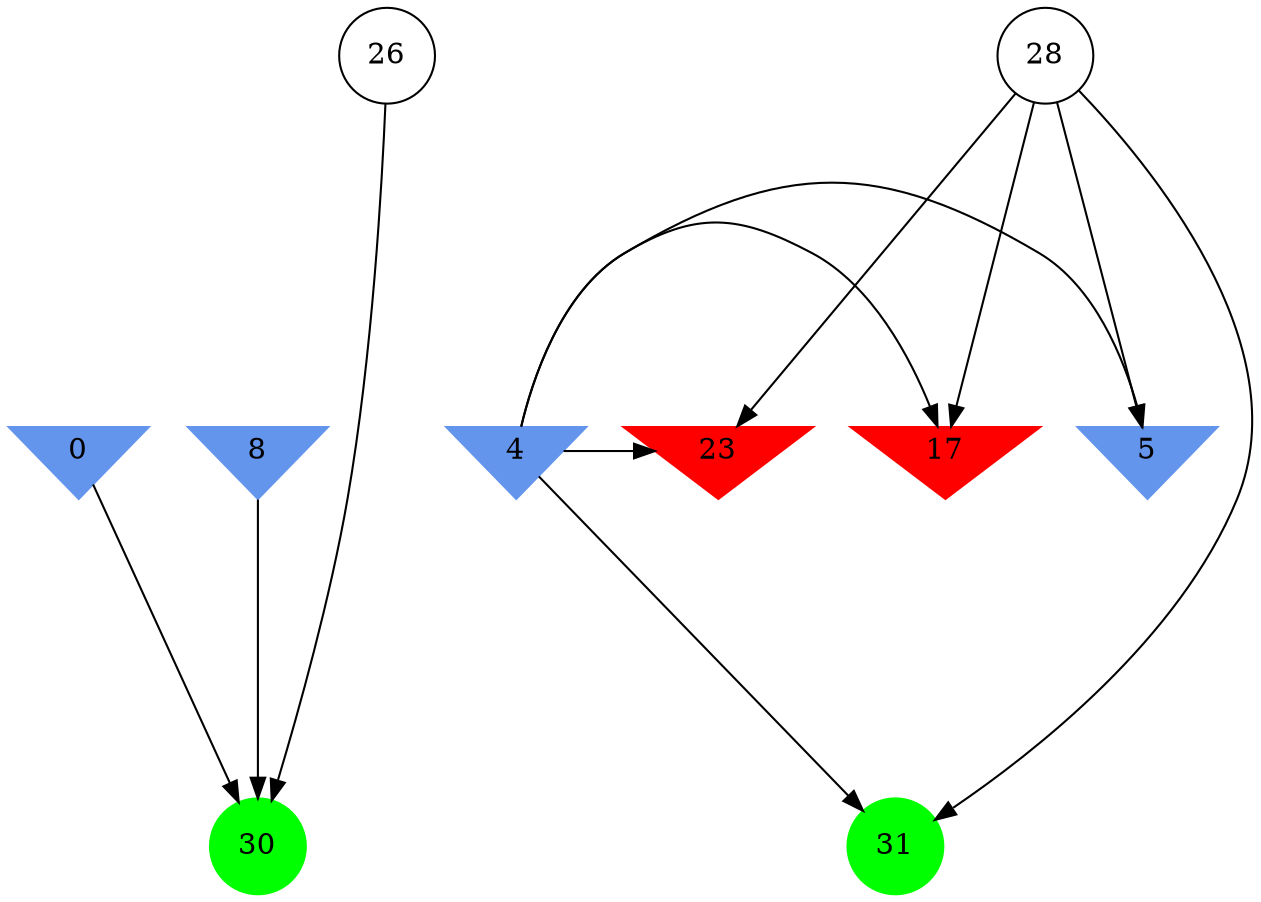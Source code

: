 digraph brain {
	ranksep=2.0;
	0 [shape=invtriangle,style=filled,color=cornflowerblue];
	4 [shape=invtriangle,style=filled,color=cornflowerblue];
	5 [shape=invtriangle,style=filled,color=cornflowerblue];
	8 [shape=invtriangle,style=filled,color=cornflowerblue];
	17 [shape=invtriangle,style=filled,color=red];
	23 [shape=invtriangle,style=filled,color=red];
	26 [shape=circle,color=black];
	28 [shape=circle,color=black];
	30 [shape=circle,style=filled,color=green];
	31 [shape=circle,style=filled,color=green];
	0	->	30;
	8	->	30;
	26	->	30;
	4	->	17;
	4	->	5;
	4	->	31;
	4	->	23;
	28	->	17;
	28	->	5;
	28	->	31;
	28	->	23;
	{ rank=same; 0; 4; 5; 8; 17; 23; }
	{ rank=same; 26; 28; }
	{ rank=same; 30; 31; }
}

